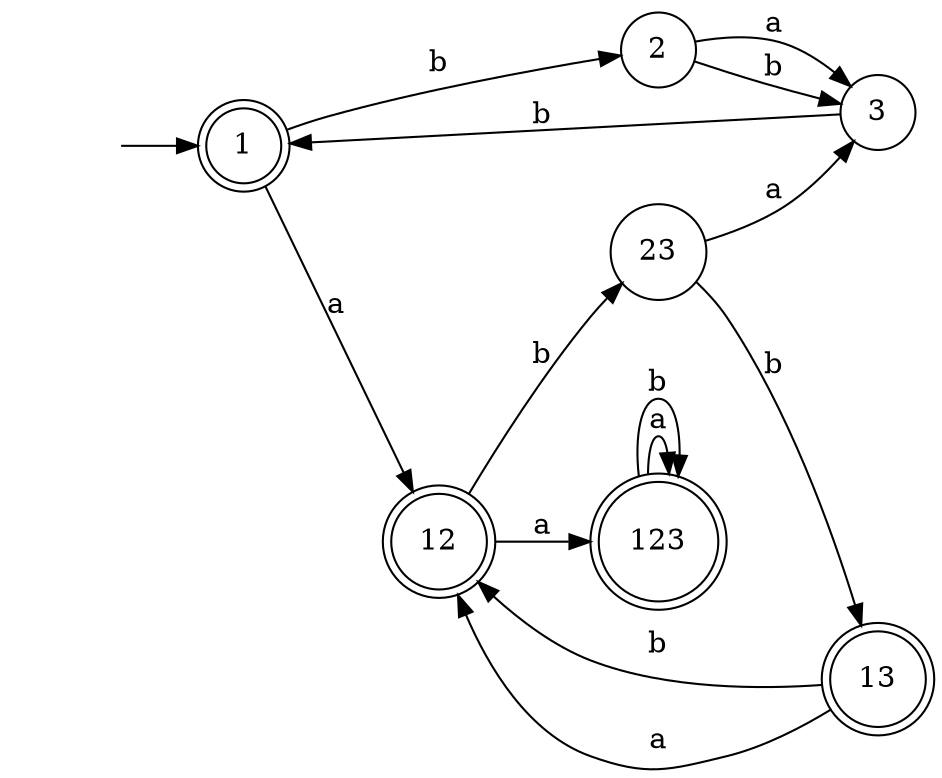 digraph {
  rankdir=LR;
  node [shape = none, label=""]; 0;
  node [shape = doublecircle, label="1"]; 1;
  node [shape = circle, label="2"]; 2;
  node [shape = doublecircle, label="12"]; 12;
  node [shape = doublecircle, label="123"]; 123;
  node [shape = circle, label="3"]; 3;
  node [shape = circle, label="23"]; 23;
  node [shape = doublecircle, label="13"]; 13;
  0 -> 1 [label=""]
  1 -> 12 [label = "a"];
  1 -> 2 [label = "b"];
  12 -> 123 [label = "a"];
  12 -> 23 [label = "b"];
  2 -> 3 [label = "a"];
  2 -> 3 [label = "b"];
  3 -> 1 [label = "b"];
  123 -> 123 [label = "a"];
  123 -> 123 [label = "b"];
  23 -> 3 [label = "a"];
  23 -> 13 [label = "b"];
  13 -> 12 [label = "a"];
  13 -> 12 [label = "b"];
}

